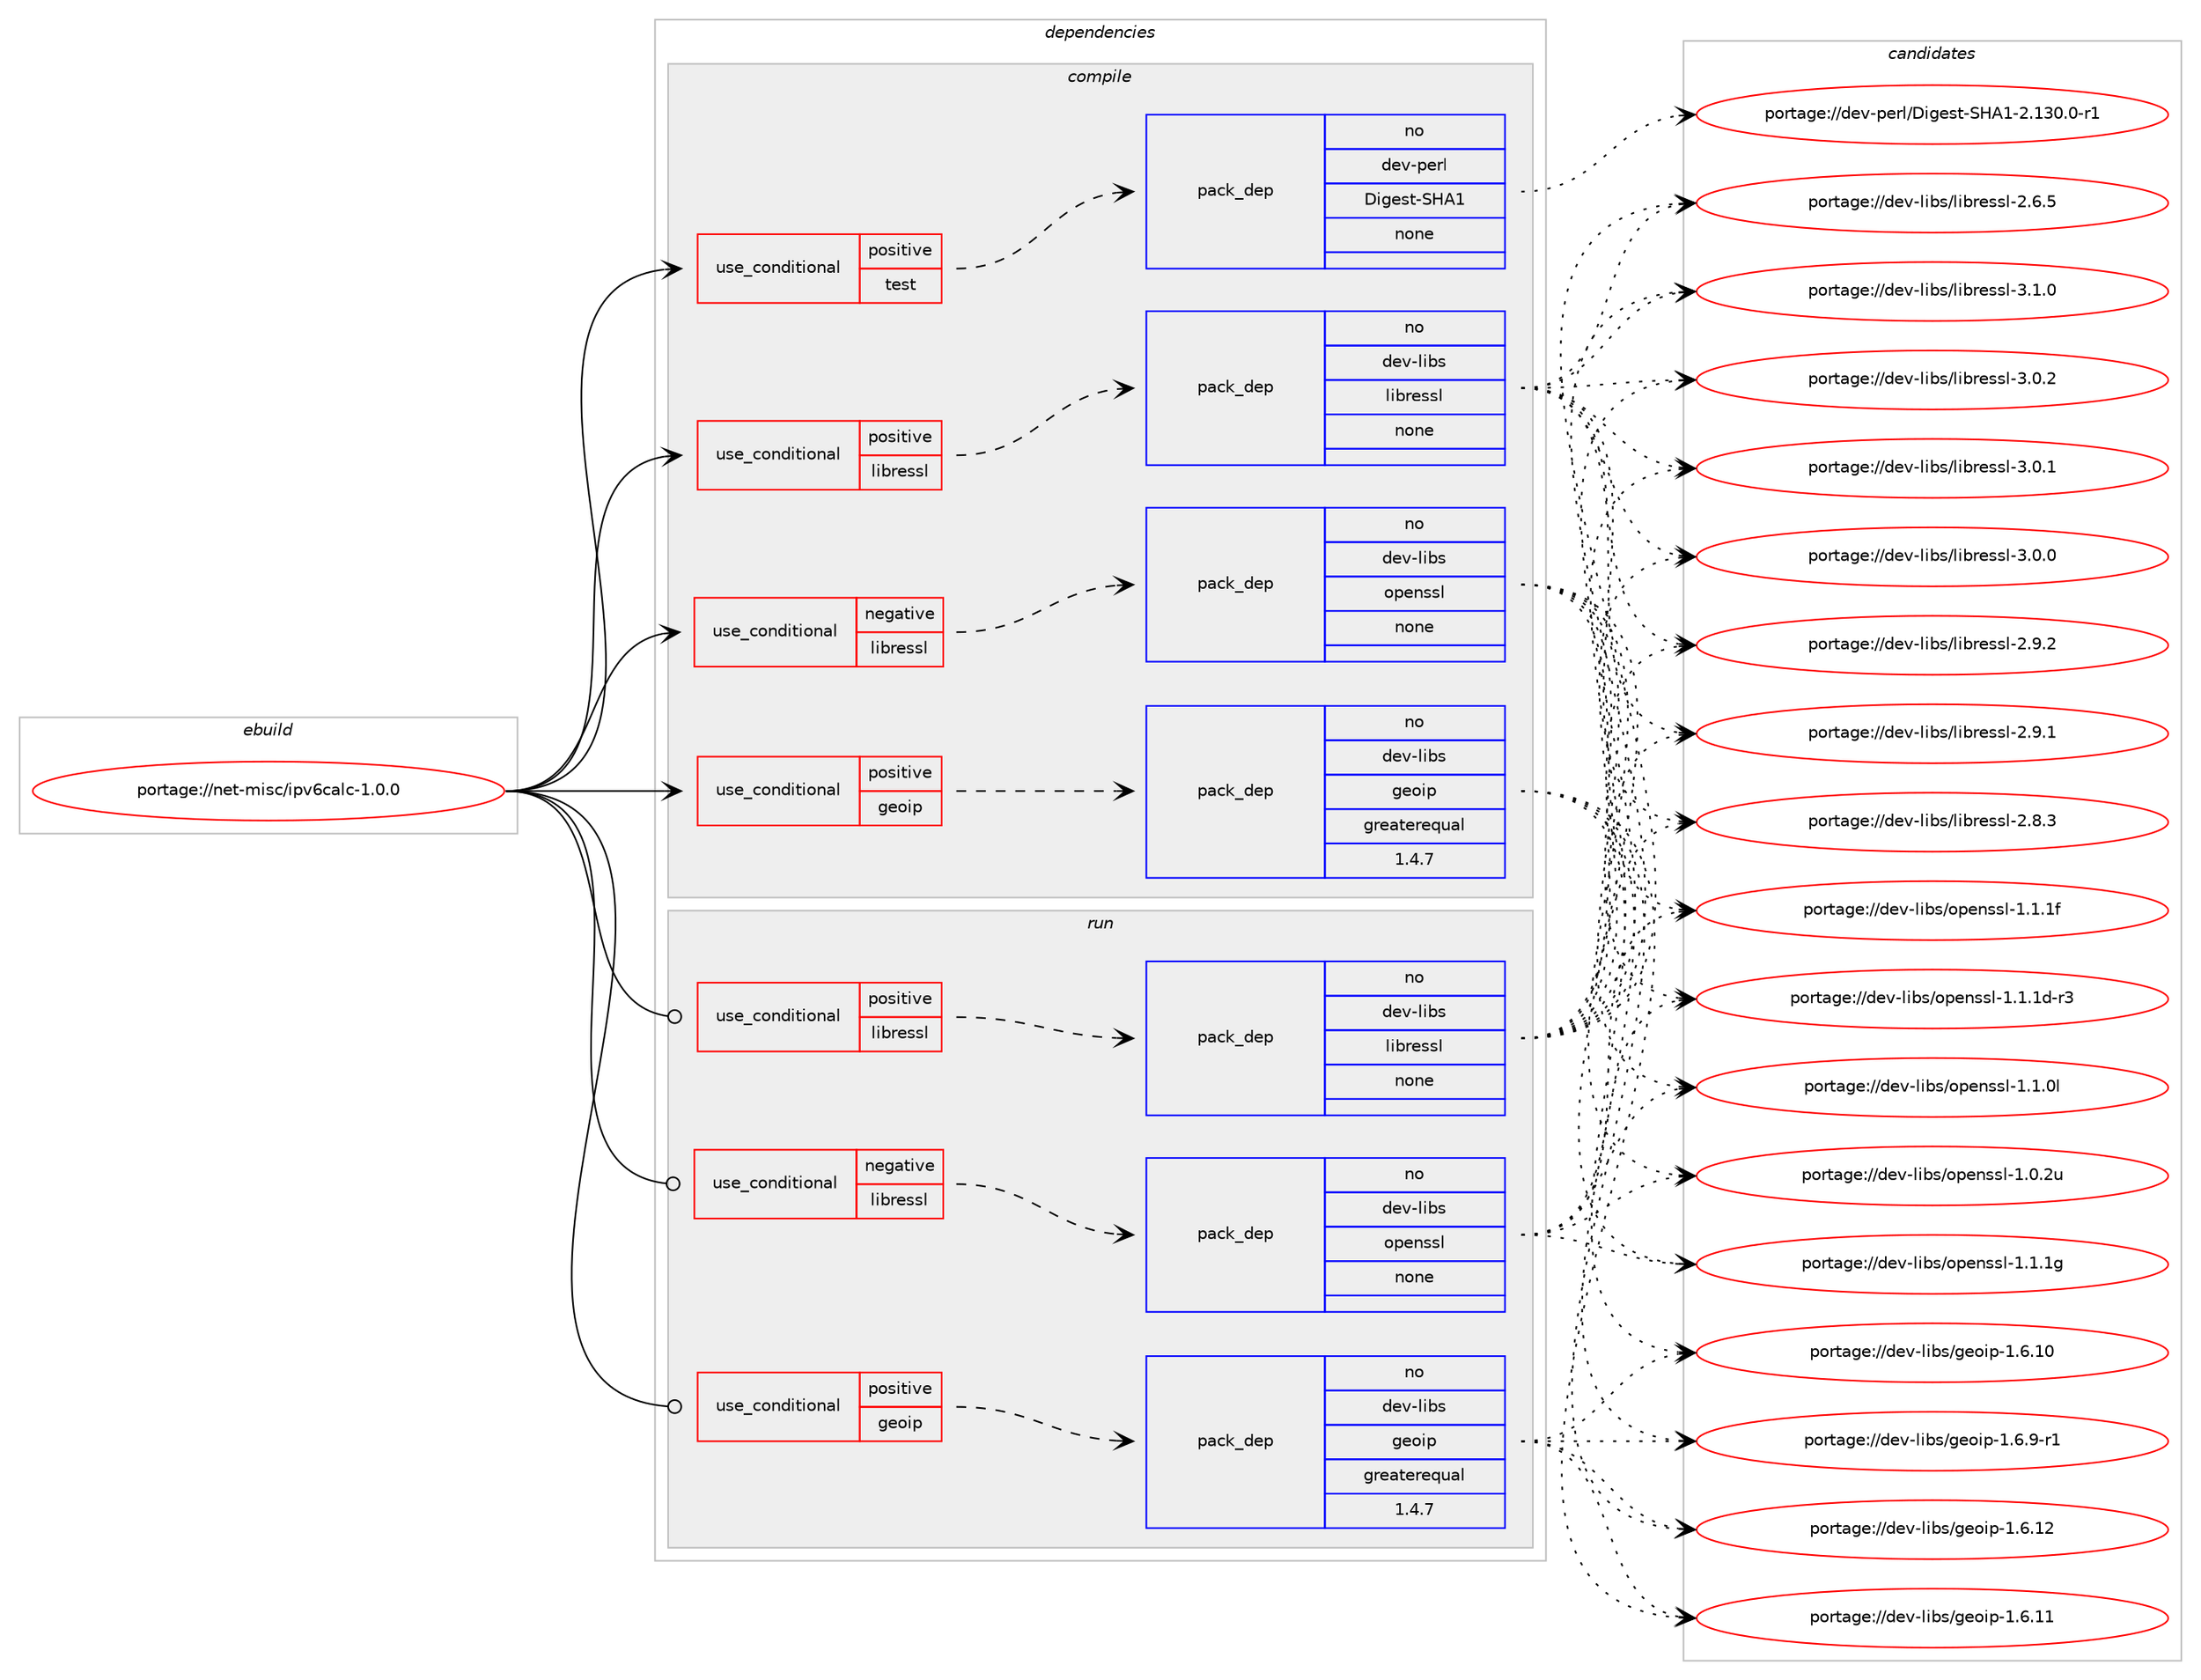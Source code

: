 digraph prolog {

# *************
# Graph options
# *************

newrank=true;
concentrate=true;
compound=true;
graph [rankdir=LR,fontname=Helvetica,fontsize=10,ranksep=1.5];#, ranksep=2.5, nodesep=0.2];
edge  [arrowhead=vee];
node  [fontname=Helvetica,fontsize=10];

# **********
# The ebuild
# **********

subgraph cluster_leftcol {
color=gray;
rank=same;
label=<<i>ebuild</i>>;
id [label="portage://net-misc/ipv6calc-1.0.0", color=red, width=4, href="../net-misc/ipv6calc-1.0.0.svg"];
}

# ****************
# The dependencies
# ****************

subgraph cluster_midcol {
color=gray;
label=<<i>dependencies</i>>;
subgraph cluster_compile {
fillcolor="#eeeeee";
style=filled;
label=<<i>compile</i>>;
subgraph cond1242 {
dependency8090 [label=<<TABLE BORDER="0" CELLBORDER="1" CELLSPACING="0" CELLPADDING="4"><TR><TD ROWSPAN="3" CELLPADDING="10">use_conditional</TD></TR><TR><TD>negative</TD></TR><TR><TD>libressl</TD></TR></TABLE>>, shape=none, color=red];
subgraph pack6752 {
dependency8091 [label=<<TABLE BORDER="0" CELLBORDER="1" CELLSPACING="0" CELLPADDING="4" WIDTH="220"><TR><TD ROWSPAN="6" CELLPADDING="30">pack_dep</TD></TR><TR><TD WIDTH="110">no</TD></TR><TR><TD>dev-libs</TD></TR><TR><TD>openssl</TD></TR><TR><TD>none</TD></TR><TR><TD></TD></TR></TABLE>>, shape=none, color=blue];
}
dependency8090:e -> dependency8091:w [weight=20,style="dashed",arrowhead="vee"];
}
id:e -> dependency8090:w [weight=20,style="solid",arrowhead="vee"];
subgraph cond1243 {
dependency8092 [label=<<TABLE BORDER="0" CELLBORDER="1" CELLSPACING="0" CELLPADDING="4"><TR><TD ROWSPAN="3" CELLPADDING="10">use_conditional</TD></TR><TR><TD>positive</TD></TR><TR><TD>geoip</TD></TR></TABLE>>, shape=none, color=red];
subgraph pack6753 {
dependency8093 [label=<<TABLE BORDER="0" CELLBORDER="1" CELLSPACING="0" CELLPADDING="4" WIDTH="220"><TR><TD ROWSPAN="6" CELLPADDING="30">pack_dep</TD></TR><TR><TD WIDTH="110">no</TD></TR><TR><TD>dev-libs</TD></TR><TR><TD>geoip</TD></TR><TR><TD>greaterequal</TD></TR><TR><TD>1.4.7</TD></TR></TABLE>>, shape=none, color=blue];
}
dependency8092:e -> dependency8093:w [weight=20,style="dashed",arrowhead="vee"];
}
id:e -> dependency8092:w [weight=20,style="solid",arrowhead="vee"];
subgraph cond1244 {
dependency8094 [label=<<TABLE BORDER="0" CELLBORDER="1" CELLSPACING="0" CELLPADDING="4"><TR><TD ROWSPAN="3" CELLPADDING="10">use_conditional</TD></TR><TR><TD>positive</TD></TR><TR><TD>libressl</TD></TR></TABLE>>, shape=none, color=red];
subgraph pack6754 {
dependency8095 [label=<<TABLE BORDER="0" CELLBORDER="1" CELLSPACING="0" CELLPADDING="4" WIDTH="220"><TR><TD ROWSPAN="6" CELLPADDING="30">pack_dep</TD></TR><TR><TD WIDTH="110">no</TD></TR><TR><TD>dev-libs</TD></TR><TR><TD>libressl</TD></TR><TR><TD>none</TD></TR><TR><TD></TD></TR></TABLE>>, shape=none, color=blue];
}
dependency8094:e -> dependency8095:w [weight=20,style="dashed",arrowhead="vee"];
}
id:e -> dependency8094:w [weight=20,style="solid",arrowhead="vee"];
subgraph cond1245 {
dependency8096 [label=<<TABLE BORDER="0" CELLBORDER="1" CELLSPACING="0" CELLPADDING="4"><TR><TD ROWSPAN="3" CELLPADDING="10">use_conditional</TD></TR><TR><TD>positive</TD></TR><TR><TD>test</TD></TR></TABLE>>, shape=none, color=red];
subgraph pack6755 {
dependency8097 [label=<<TABLE BORDER="0" CELLBORDER="1" CELLSPACING="0" CELLPADDING="4" WIDTH="220"><TR><TD ROWSPAN="6" CELLPADDING="30">pack_dep</TD></TR><TR><TD WIDTH="110">no</TD></TR><TR><TD>dev-perl</TD></TR><TR><TD>Digest-SHA1</TD></TR><TR><TD>none</TD></TR><TR><TD></TD></TR></TABLE>>, shape=none, color=blue];
}
dependency8096:e -> dependency8097:w [weight=20,style="dashed",arrowhead="vee"];
}
id:e -> dependency8096:w [weight=20,style="solid",arrowhead="vee"];
}
subgraph cluster_compileandrun {
fillcolor="#eeeeee";
style=filled;
label=<<i>compile and run</i>>;
}
subgraph cluster_run {
fillcolor="#eeeeee";
style=filled;
label=<<i>run</i>>;
subgraph cond1246 {
dependency8098 [label=<<TABLE BORDER="0" CELLBORDER="1" CELLSPACING="0" CELLPADDING="4"><TR><TD ROWSPAN="3" CELLPADDING="10">use_conditional</TD></TR><TR><TD>negative</TD></TR><TR><TD>libressl</TD></TR></TABLE>>, shape=none, color=red];
subgraph pack6756 {
dependency8099 [label=<<TABLE BORDER="0" CELLBORDER="1" CELLSPACING="0" CELLPADDING="4" WIDTH="220"><TR><TD ROWSPAN="6" CELLPADDING="30">pack_dep</TD></TR><TR><TD WIDTH="110">no</TD></TR><TR><TD>dev-libs</TD></TR><TR><TD>openssl</TD></TR><TR><TD>none</TD></TR><TR><TD></TD></TR></TABLE>>, shape=none, color=blue];
}
dependency8098:e -> dependency8099:w [weight=20,style="dashed",arrowhead="vee"];
}
id:e -> dependency8098:w [weight=20,style="solid",arrowhead="odot"];
subgraph cond1247 {
dependency8100 [label=<<TABLE BORDER="0" CELLBORDER="1" CELLSPACING="0" CELLPADDING="4"><TR><TD ROWSPAN="3" CELLPADDING="10">use_conditional</TD></TR><TR><TD>positive</TD></TR><TR><TD>geoip</TD></TR></TABLE>>, shape=none, color=red];
subgraph pack6757 {
dependency8101 [label=<<TABLE BORDER="0" CELLBORDER="1" CELLSPACING="0" CELLPADDING="4" WIDTH="220"><TR><TD ROWSPAN="6" CELLPADDING="30">pack_dep</TD></TR><TR><TD WIDTH="110">no</TD></TR><TR><TD>dev-libs</TD></TR><TR><TD>geoip</TD></TR><TR><TD>greaterequal</TD></TR><TR><TD>1.4.7</TD></TR></TABLE>>, shape=none, color=blue];
}
dependency8100:e -> dependency8101:w [weight=20,style="dashed",arrowhead="vee"];
}
id:e -> dependency8100:w [weight=20,style="solid",arrowhead="odot"];
subgraph cond1248 {
dependency8102 [label=<<TABLE BORDER="0" CELLBORDER="1" CELLSPACING="0" CELLPADDING="4"><TR><TD ROWSPAN="3" CELLPADDING="10">use_conditional</TD></TR><TR><TD>positive</TD></TR><TR><TD>libressl</TD></TR></TABLE>>, shape=none, color=red];
subgraph pack6758 {
dependency8103 [label=<<TABLE BORDER="0" CELLBORDER="1" CELLSPACING="0" CELLPADDING="4" WIDTH="220"><TR><TD ROWSPAN="6" CELLPADDING="30">pack_dep</TD></TR><TR><TD WIDTH="110">no</TD></TR><TR><TD>dev-libs</TD></TR><TR><TD>libressl</TD></TR><TR><TD>none</TD></TR><TR><TD></TD></TR></TABLE>>, shape=none, color=blue];
}
dependency8102:e -> dependency8103:w [weight=20,style="dashed",arrowhead="vee"];
}
id:e -> dependency8102:w [weight=20,style="solid",arrowhead="odot"];
}
}

# **************
# The candidates
# **************

subgraph cluster_choices {
rank=same;
color=gray;
label=<<i>candidates</i>>;

subgraph choice6752 {
color=black;
nodesep=1;
choice100101118451081059811547111112101110115115108454946494649103 [label="portage://dev-libs/openssl-1.1.1g", color=red, width=4,href="../dev-libs/openssl-1.1.1g.svg"];
choice100101118451081059811547111112101110115115108454946494649102 [label="portage://dev-libs/openssl-1.1.1f", color=red, width=4,href="../dev-libs/openssl-1.1.1f.svg"];
choice1001011184510810598115471111121011101151151084549464946491004511451 [label="portage://dev-libs/openssl-1.1.1d-r3", color=red, width=4,href="../dev-libs/openssl-1.1.1d-r3.svg"];
choice100101118451081059811547111112101110115115108454946494648108 [label="portage://dev-libs/openssl-1.1.0l", color=red, width=4,href="../dev-libs/openssl-1.1.0l.svg"];
choice100101118451081059811547111112101110115115108454946484650117 [label="portage://dev-libs/openssl-1.0.2u", color=red, width=4,href="../dev-libs/openssl-1.0.2u.svg"];
dependency8091:e -> choice100101118451081059811547111112101110115115108454946494649103:w [style=dotted,weight="100"];
dependency8091:e -> choice100101118451081059811547111112101110115115108454946494649102:w [style=dotted,weight="100"];
dependency8091:e -> choice1001011184510810598115471111121011101151151084549464946491004511451:w [style=dotted,weight="100"];
dependency8091:e -> choice100101118451081059811547111112101110115115108454946494648108:w [style=dotted,weight="100"];
dependency8091:e -> choice100101118451081059811547111112101110115115108454946484650117:w [style=dotted,weight="100"];
}
subgraph choice6753 {
color=black;
nodesep=1;
choice1001011184510810598115471031011111051124549465446574511449 [label="portage://dev-libs/geoip-1.6.9-r1", color=red, width=4,href="../dev-libs/geoip-1.6.9-r1.svg"];
choice10010111845108105981154710310111110511245494654464950 [label="portage://dev-libs/geoip-1.6.12", color=red, width=4,href="../dev-libs/geoip-1.6.12.svg"];
choice10010111845108105981154710310111110511245494654464949 [label="portage://dev-libs/geoip-1.6.11", color=red, width=4,href="../dev-libs/geoip-1.6.11.svg"];
choice10010111845108105981154710310111110511245494654464948 [label="portage://dev-libs/geoip-1.6.10", color=red, width=4,href="../dev-libs/geoip-1.6.10.svg"];
dependency8093:e -> choice1001011184510810598115471031011111051124549465446574511449:w [style=dotted,weight="100"];
dependency8093:e -> choice10010111845108105981154710310111110511245494654464950:w [style=dotted,weight="100"];
dependency8093:e -> choice10010111845108105981154710310111110511245494654464949:w [style=dotted,weight="100"];
dependency8093:e -> choice10010111845108105981154710310111110511245494654464948:w [style=dotted,weight="100"];
}
subgraph choice6754 {
color=black;
nodesep=1;
choice10010111845108105981154710810598114101115115108455146494648 [label="portage://dev-libs/libressl-3.1.0", color=red, width=4,href="../dev-libs/libressl-3.1.0.svg"];
choice10010111845108105981154710810598114101115115108455146484650 [label="portage://dev-libs/libressl-3.0.2", color=red, width=4,href="../dev-libs/libressl-3.0.2.svg"];
choice10010111845108105981154710810598114101115115108455146484649 [label="portage://dev-libs/libressl-3.0.1", color=red, width=4,href="../dev-libs/libressl-3.0.1.svg"];
choice10010111845108105981154710810598114101115115108455146484648 [label="portage://dev-libs/libressl-3.0.0", color=red, width=4,href="../dev-libs/libressl-3.0.0.svg"];
choice10010111845108105981154710810598114101115115108455046574650 [label="portage://dev-libs/libressl-2.9.2", color=red, width=4,href="../dev-libs/libressl-2.9.2.svg"];
choice10010111845108105981154710810598114101115115108455046574649 [label="portage://dev-libs/libressl-2.9.1", color=red, width=4,href="../dev-libs/libressl-2.9.1.svg"];
choice10010111845108105981154710810598114101115115108455046564651 [label="portage://dev-libs/libressl-2.8.3", color=red, width=4,href="../dev-libs/libressl-2.8.3.svg"];
choice10010111845108105981154710810598114101115115108455046544653 [label="portage://dev-libs/libressl-2.6.5", color=red, width=4,href="../dev-libs/libressl-2.6.5.svg"];
dependency8095:e -> choice10010111845108105981154710810598114101115115108455146494648:w [style=dotted,weight="100"];
dependency8095:e -> choice10010111845108105981154710810598114101115115108455146484650:w [style=dotted,weight="100"];
dependency8095:e -> choice10010111845108105981154710810598114101115115108455146484649:w [style=dotted,weight="100"];
dependency8095:e -> choice10010111845108105981154710810598114101115115108455146484648:w [style=dotted,weight="100"];
dependency8095:e -> choice10010111845108105981154710810598114101115115108455046574650:w [style=dotted,weight="100"];
dependency8095:e -> choice10010111845108105981154710810598114101115115108455046574649:w [style=dotted,weight="100"];
dependency8095:e -> choice10010111845108105981154710810598114101115115108455046564651:w [style=dotted,weight="100"];
dependency8095:e -> choice10010111845108105981154710810598114101115115108455046544653:w [style=dotted,weight="100"];
}
subgraph choice6755 {
color=black;
nodesep=1;
choice100101118451121011141084768105103101115116458372654945504649514846484511449 [label="portage://dev-perl/Digest-SHA1-2.130.0-r1", color=red, width=4,href="../dev-perl/Digest-SHA1-2.130.0-r1.svg"];
dependency8097:e -> choice100101118451121011141084768105103101115116458372654945504649514846484511449:w [style=dotted,weight="100"];
}
subgraph choice6756 {
color=black;
nodesep=1;
choice100101118451081059811547111112101110115115108454946494649103 [label="portage://dev-libs/openssl-1.1.1g", color=red, width=4,href="../dev-libs/openssl-1.1.1g.svg"];
choice100101118451081059811547111112101110115115108454946494649102 [label="portage://dev-libs/openssl-1.1.1f", color=red, width=4,href="../dev-libs/openssl-1.1.1f.svg"];
choice1001011184510810598115471111121011101151151084549464946491004511451 [label="portage://dev-libs/openssl-1.1.1d-r3", color=red, width=4,href="../dev-libs/openssl-1.1.1d-r3.svg"];
choice100101118451081059811547111112101110115115108454946494648108 [label="portage://dev-libs/openssl-1.1.0l", color=red, width=4,href="../dev-libs/openssl-1.1.0l.svg"];
choice100101118451081059811547111112101110115115108454946484650117 [label="portage://dev-libs/openssl-1.0.2u", color=red, width=4,href="../dev-libs/openssl-1.0.2u.svg"];
dependency8099:e -> choice100101118451081059811547111112101110115115108454946494649103:w [style=dotted,weight="100"];
dependency8099:e -> choice100101118451081059811547111112101110115115108454946494649102:w [style=dotted,weight="100"];
dependency8099:e -> choice1001011184510810598115471111121011101151151084549464946491004511451:w [style=dotted,weight="100"];
dependency8099:e -> choice100101118451081059811547111112101110115115108454946494648108:w [style=dotted,weight="100"];
dependency8099:e -> choice100101118451081059811547111112101110115115108454946484650117:w [style=dotted,weight="100"];
}
subgraph choice6757 {
color=black;
nodesep=1;
choice1001011184510810598115471031011111051124549465446574511449 [label="portage://dev-libs/geoip-1.6.9-r1", color=red, width=4,href="../dev-libs/geoip-1.6.9-r1.svg"];
choice10010111845108105981154710310111110511245494654464950 [label="portage://dev-libs/geoip-1.6.12", color=red, width=4,href="../dev-libs/geoip-1.6.12.svg"];
choice10010111845108105981154710310111110511245494654464949 [label="portage://dev-libs/geoip-1.6.11", color=red, width=4,href="../dev-libs/geoip-1.6.11.svg"];
choice10010111845108105981154710310111110511245494654464948 [label="portage://dev-libs/geoip-1.6.10", color=red, width=4,href="../dev-libs/geoip-1.6.10.svg"];
dependency8101:e -> choice1001011184510810598115471031011111051124549465446574511449:w [style=dotted,weight="100"];
dependency8101:e -> choice10010111845108105981154710310111110511245494654464950:w [style=dotted,weight="100"];
dependency8101:e -> choice10010111845108105981154710310111110511245494654464949:w [style=dotted,weight="100"];
dependency8101:e -> choice10010111845108105981154710310111110511245494654464948:w [style=dotted,weight="100"];
}
subgraph choice6758 {
color=black;
nodesep=1;
choice10010111845108105981154710810598114101115115108455146494648 [label="portage://dev-libs/libressl-3.1.0", color=red, width=4,href="../dev-libs/libressl-3.1.0.svg"];
choice10010111845108105981154710810598114101115115108455146484650 [label="portage://dev-libs/libressl-3.0.2", color=red, width=4,href="../dev-libs/libressl-3.0.2.svg"];
choice10010111845108105981154710810598114101115115108455146484649 [label="portage://dev-libs/libressl-3.0.1", color=red, width=4,href="../dev-libs/libressl-3.0.1.svg"];
choice10010111845108105981154710810598114101115115108455146484648 [label="portage://dev-libs/libressl-3.0.0", color=red, width=4,href="../dev-libs/libressl-3.0.0.svg"];
choice10010111845108105981154710810598114101115115108455046574650 [label="portage://dev-libs/libressl-2.9.2", color=red, width=4,href="../dev-libs/libressl-2.9.2.svg"];
choice10010111845108105981154710810598114101115115108455046574649 [label="portage://dev-libs/libressl-2.9.1", color=red, width=4,href="../dev-libs/libressl-2.9.1.svg"];
choice10010111845108105981154710810598114101115115108455046564651 [label="portage://dev-libs/libressl-2.8.3", color=red, width=4,href="../dev-libs/libressl-2.8.3.svg"];
choice10010111845108105981154710810598114101115115108455046544653 [label="portage://dev-libs/libressl-2.6.5", color=red, width=4,href="../dev-libs/libressl-2.6.5.svg"];
dependency8103:e -> choice10010111845108105981154710810598114101115115108455146494648:w [style=dotted,weight="100"];
dependency8103:e -> choice10010111845108105981154710810598114101115115108455146484650:w [style=dotted,weight="100"];
dependency8103:e -> choice10010111845108105981154710810598114101115115108455146484649:w [style=dotted,weight="100"];
dependency8103:e -> choice10010111845108105981154710810598114101115115108455146484648:w [style=dotted,weight="100"];
dependency8103:e -> choice10010111845108105981154710810598114101115115108455046574650:w [style=dotted,weight="100"];
dependency8103:e -> choice10010111845108105981154710810598114101115115108455046574649:w [style=dotted,weight="100"];
dependency8103:e -> choice10010111845108105981154710810598114101115115108455046564651:w [style=dotted,weight="100"];
dependency8103:e -> choice10010111845108105981154710810598114101115115108455046544653:w [style=dotted,weight="100"];
}
}

}

